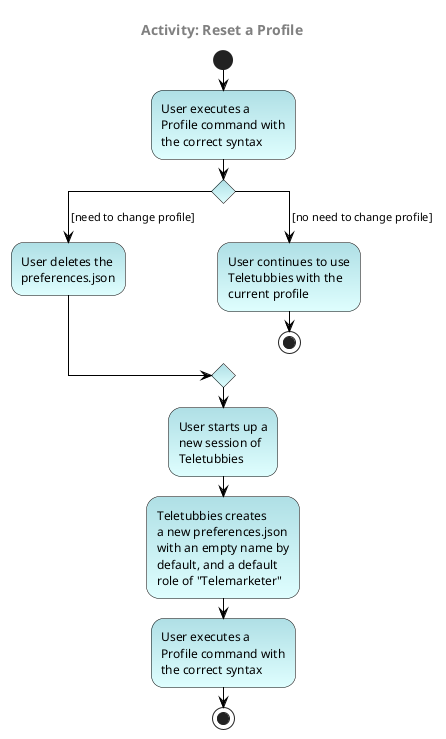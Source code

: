 @startuml

skinparam ActivityBorderColor black
skinparam ArrowColor black

skinparam ActivityDiamondBorderColor black
skinparam activityDiamondBackgroundColor pink-mistyrose

skinparam activityBackgroundColor powderblue-lightcyan

skinparam TitleFontColor grey

title Activity: Reset a Profile

start
:User executes a
Profile command with
the correct syntax;

switch ()
case ( [need to change profile] )
    :User deletes the
    preferences.json;
case ( [no need to change profile] )
    :User continues to use
    Teletubbies with the
    current profile;
    stop

endswitch

:User starts up a
new session of
Teletubbies;

:Teletubbies creates
a new preferences.json
with an empty name by
default, and a default
role of "Telemarketer";

:User executes a
Profile command with
the correct syntax;

stop
@enduml

